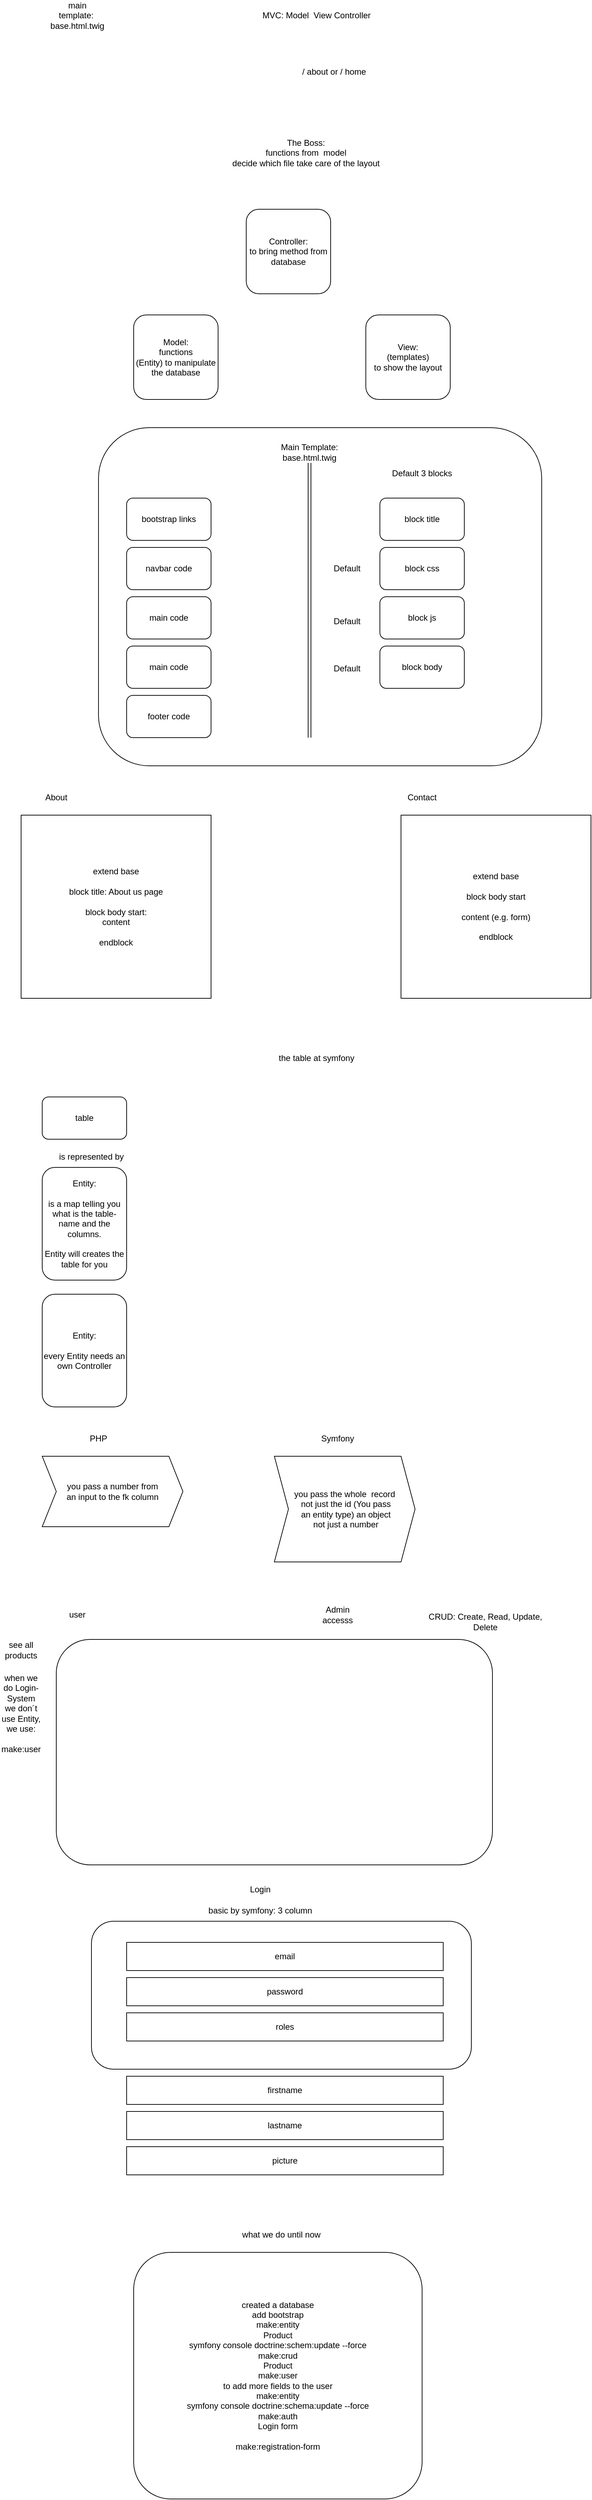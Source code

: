 <mxfile>
    <diagram id="Wi6ID6cuAUUSFF_uBPji" name="Page-1">
        <mxGraphModel dx="1614" dy="1431" grid="1" gridSize="10" guides="1" tooltips="1" connect="1" arrows="1" fold="1" page="1" pageScale="1" pageWidth="850" pageHeight="1100" math="0" shadow="0">
            <root>
                <mxCell id="0"/>
                <mxCell id="1" parent="0"/>
                <mxCell id="2" value="Model:&lt;br&gt;functions&lt;br&gt;(Entity) to manipulate the database" style="rounded=1;whiteSpace=wrap;html=1;" parent="1" vertex="1">
                    <mxGeometry x="80" y="390" width="120" height="120" as="geometry"/>
                </mxCell>
                <mxCell id="3" value="View:&lt;br&gt;(templates)&lt;br&gt;to show the layout" style="rounded=1;whiteSpace=wrap;html=1;" parent="1" vertex="1">
                    <mxGeometry x="410" y="390" width="120" height="120" as="geometry"/>
                </mxCell>
                <mxCell id="4" value="Controller:&lt;br&gt;to bring method from database" style="rounded=1;whiteSpace=wrap;html=1;" parent="1" vertex="1">
                    <mxGeometry x="240" y="240" width="120" height="120" as="geometry"/>
                </mxCell>
                <mxCell id="5" value="MVC: Model&amp;nbsp; View Controller" style="text;html=1;strokeColor=none;fillColor=none;align=center;verticalAlign=middle;whiteSpace=wrap;rounded=0;" parent="1" vertex="1">
                    <mxGeometry x="70" y="-50" width="540" height="30" as="geometry"/>
                </mxCell>
                <mxCell id="6" value="The Boss:&lt;br&gt;functions from&amp;nbsp; model&lt;br&gt;decide which file take care of the layout" style="text;html=1;strokeColor=none;fillColor=none;align=center;verticalAlign=middle;whiteSpace=wrap;rounded=0;" parent="1" vertex="1">
                    <mxGeometry x="70" y="130" width="510" height="60" as="geometry"/>
                </mxCell>
                <mxCell id="8" value="/ about or / home" style="text;html=1;strokeColor=none;fillColor=none;align=center;verticalAlign=middle;whiteSpace=wrap;rounded=0;" parent="1" vertex="1">
                    <mxGeometry x="150" y="30" width="430" height="30" as="geometry"/>
                </mxCell>
                <mxCell id="10" value="main template:&amp;nbsp;&lt;br&gt;base.html.twig" style="text;html=1;strokeColor=none;fillColor=none;align=center;verticalAlign=middle;whiteSpace=wrap;rounded=0;" parent="1" vertex="1">
                    <mxGeometry x="-30" y="-50" width="60" height="30" as="geometry"/>
                </mxCell>
                <mxCell id="15" value="" style="rounded=1;whiteSpace=wrap;html=1;" parent="1" vertex="1">
                    <mxGeometry x="30" y="550" width="630" height="480" as="geometry"/>
                </mxCell>
                <mxCell id="16" value="bootstrap links" style="rounded=1;whiteSpace=wrap;html=1;" parent="1" vertex="1">
                    <mxGeometry x="70" y="650" width="120" height="60" as="geometry"/>
                </mxCell>
                <mxCell id="17" value="navbar code" style="rounded=1;whiteSpace=wrap;html=1;" parent="1" vertex="1">
                    <mxGeometry x="70" y="720" width="120" height="60" as="geometry"/>
                </mxCell>
                <mxCell id="18" value="main code" style="rounded=1;whiteSpace=wrap;html=1;" parent="1" vertex="1">
                    <mxGeometry x="70" y="860" width="120" height="60" as="geometry"/>
                </mxCell>
                <mxCell id="19" value="main code" style="rounded=1;whiteSpace=wrap;html=1;" parent="1" vertex="1">
                    <mxGeometry x="70" y="790" width="120" height="60" as="geometry"/>
                </mxCell>
                <mxCell id="20" value="footer code" style="rounded=1;whiteSpace=wrap;html=1;" parent="1" vertex="1">
                    <mxGeometry x="70" y="930" width="120" height="60" as="geometry"/>
                </mxCell>
                <mxCell id="21" value="" style="shape=link;html=1;" parent="1" target="22" edge="1">
                    <mxGeometry width="100" relative="1" as="geometry">
                        <mxPoint x="330" y="990" as="sourcePoint"/>
                        <mxPoint x="340" y="640" as="targetPoint"/>
                    </mxGeometry>
                </mxCell>
                <mxCell id="22" value="Main Template:&lt;br&gt;base.html.twig" style="text;html=1;strokeColor=none;fillColor=none;align=center;verticalAlign=middle;whiteSpace=wrap;rounded=0;" parent="1" vertex="1">
                    <mxGeometry x="200" y="570" width="260" height="30" as="geometry"/>
                </mxCell>
                <mxCell id="24" value="Default 3 blocks" style="text;html=1;strokeColor=none;fillColor=none;align=center;verticalAlign=middle;whiteSpace=wrap;rounded=0;" parent="1" vertex="1">
                    <mxGeometry x="430" y="600" width="120" height="30" as="geometry"/>
                </mxCell>
                <mxCell id="25" value="block css" style="rounded=1;whiteSpace=wrap;html=1;" parent="1" vertex="1">
                    <mxGeometry x="430" y="720" width="120" height="60" as="geometry"/>
                </mxCell>
                <mxCell id="26" value="block js" style="rounded=1;whiteSpace=wrap;html=1;" parent="1" vertex="1">
                    <mxGeometry x="430" y="790" width="120" height="60" as="geometry"/>
                </mxCell>
                <mxCell id="27" value="block body" style="rounded=1;whiteSpace=wrap;html=1;" parent="1" vertex="1">
                    <mxGeometry x="430" y="860" width="120" height="60" as="geometry"/>
                </mxCell>
                <mxCell id="28" value="Default&amp;nbsp;" style="text;html=1;strokeColor=none;fillColor=none;align=center;verticalAlign=middle;whiteSpace=wrap;rounded=0;" parent="1" vertex="1">
                    <mxGeometry x="350" y="735" width="70" height="30" as="geometry"/>
                </mxCell>
                <mxCell id="29" value="Default&amp;nbsp;" style="text;html=1;strokeColor=none;fillColor=none;align=center;verticalAlign=middle;whiteSpace=wrap;rounded=0;" parent="1" vertex="1">
                    <mxGeometry x="350" y="810" width="70" height="30" as="geometry"/>
                </mxCell>
                <mxCell id="30" value="Default&amp;nbsp;" style="text;html=1;strokeColor=none;fillColor=none;align=center;verticalAlign=middle;whiteSpace=wrap;rounded=0;" parent="1" vertex="1">
                    <mxGeometry x="350" y="877" width="70" height="30" as="geometry"/>
                </mxCell>
                <mxCell id="31" value="block title" style="rounded=1;whiteSpace=wrap;html=1;" parent="1" vertex="1">
                    <mxGeometry x="430" y="650" width="120" height="60" as="geometry"/>
                </mxCell>
                <mxCell id="32" value="extend base&lt;br&gt;&lt;br&gt;block title: About us page&lt;br&gt;&lt;br&gt;block body start:&lt;br&gt;content&lt;br&gt;&lt;br&gt;endblock" style="rounded=0;whiteSpace=wrap;html=1;" parent="1" vertex="1">
                    <mxGeometry x="-80" y="1100" width="270" height="260" as="geometry"/>
                </mxCell>
                <mxCell id="33" value="extend base&lt;br&gt;&lt;br&gt;block body start&lt;br&gt;&lt;br&gt;content (e.g. form)&lt;br&gt;&lt;br&gt;endblock" style="rounded=0;whiteSpace=wrap;html=1;" parent="1" vertex="1">
                    <mxGeometry x="460" y="1100" width="270" height="260" as="geometry"/>
                </mxCell>
                <mxCell id="34" value="About" style="text;html=1;strokeColor=none;fillColor=none;align=center;verticalAlign=middle;whiteSpace=wrap;rounded=0;" parent="1" vertex="1">
                    <mxGeometry x="-60" y="1060" width="60" height="30" as="geometry"/>
                </mxCell>
                <mxCell id="35" value="Contact" style="text;html=1;strokeColor=none;fillColor=none;align=center;verticalAlign=middle;whiteSpace=wrap;rounded=0;" parent="1" vertex="1">
                    <mxGeometry x="460" y="1060" width="60" height="30" as="geometry"/>
                </mxCell>
                <mxCell id="36" value="table" style="rounded=1;whiteSpace=wrap;html=1;" parent="1" vertex="1">
                    <mxGeometry x="-50" y="1500" width="120" height="60" as="geometry"/>
                </mxCell>
                <mxCell id="37" value="the table at symfony" style="text;html=1;strokeColor=none;fillColor=none;align=center;verticalAlign=middle;whiteSpace=wrap;rounded=0;" parent="1" vertex="1">
                    <mxGeometry x="200" y="1430" width="280" height="30" as="geometry"/>
                </mxCell>
                <mxCell id="38" value="is represented by" style="text;html=1;strokeColor=none;fillColor=none;align=center;verticalAlign=middle;whiteSpace=wrap;rounded=0;" parent="1" vertex="1">
                    <mxGeometry x="-50" y="1570" width="140" height="30" as="geometry"/>
                </mxCell>
                <mxCell id="39" value="Entity:&lt;br&gt;&lt;br&gt;is a map telling you what is the table-name and the columns.&lt;br&gt;&lt;br&gt;Entity will creates the table for you" style="rounded=1;whiteSpace=wrap;html=1;" parent="1" vertex="1">
                    <mxGeometry x="-50" y="1600" width="120" height="160" as="geometry"/>
                </mxCell>
                <mxCell id="40" value="Entity:&lt;br&gt;&lt;br&gt;every Entity needs an own Controller" style="rounded=1;whiteSpace=wrap;html=1;" parent="1" vertex="1">
                    <mxGeometry x="-50" y="1780" width="120" height="160" as="geometry"/>
                </mxCell>
                <mxCell id="41" value="you pass a number from &lt;br&gt;an input to the fk column" style="shape=step;perimeter=stepPerimeter;whiteSpace=wrap;html=1;fixedSize=1;" parent="1" vertex="1">
                    <mxGeometry x="-50" y="2010" width="200" height="100" as="geometry"/>
                </mxCell>
                <mxCell id="42" value="you pass the whole&amp;nbsp; record&lt;br&gt;&amp;nbsp;not just the id (You pass&lt;br&gt;&amp;nbsp;an entity type) an object&lt;br&gt;&amp;nbsp;not just a number" style="shape=step;perimeter=stepPerimeter;whiteSpace=wrap;html=1;fixedSize=1;" parent="1" vertex="1">
                    <mxGeometry x="280" y="2010" width="200" height="150" as="geometry"/>
                </mxCell>
                <mxCell id="43" value="PHP" style="text;html=1;strokeColor=none;fillColor=none;align=center;verticalAlign=middle;whiteSpace=wrap;rounded=0;" parent="1" vertex="1">
                    <mxGeometry y="1970" width="60" height="30" as="geometry"/>
                </mxCell>
                <mxCell id="45" value="Symfony" style="text;html=1;strokeColor=none;fillColor=none;align=center;verticalAlign=middle;whiteSpace=wrap;rounded=0;" parent="1" vertex="1">
                    <mxGeometry x="340" y="1970" width="60" height="30" as="geometry"/>
                </mxCell>
                <mxCell id="46" value="" style="rounded=1;whiteSpace=wrap;html=1;" vertex="1" parent="1">
                    <mxGeometry x="-30" y="2270" width="620" height="320" as="geometry"/>
                </mxCell>
                <mxCell id="47" value="user" style="text;html=1;strokeColor=none;fillColor=none;align=center;verticalAlign=middle;whiteSpace=wrap;rounded=0;" vertex="1" parent="1">
                    <mxGeometry x="-30" y="2220" width="60" height="30" as="geometry"/>
                </mxCell>
                <mxCell id="48" value="see all products" style="text;html=1;strokeColor=none;fillColor=none;align=center;verticalAlign=middle;whiteSpace=wrap;rounded=0;" vertex="1" parent="1">
                    <mxGeometry x="-110" y="2270" width="60" height="30" as="geometry"/>
                </mxCell>
                <mxCell id="49" value="Admin accesss" style="text;html=1;strokeColor=none;fillColor=none;align=center;verticalAlign=middle;whiteSpace=wrap;rounded=0;" vertex="1" parent="1">
                    <mxGeometry x="340" y="2220" width="60" height="30" as="geometry"/>
                </mxCell>
                <mxCell id="50" value="CRUD: Create, Read, Update, Delete" style="text;html=1;strokeColor=none;fillColor=none;align=center;verticalAlign=middle;whiteSpace=wrap;rounded=0;" vertex="1" parent="1">
                    <mxGeometry x="490" y="2230" width="180" height="30" as="geometry"/>
                </mxCell>
                <mxCell id="51" value="when we do Login-System we don´t use Entity, we use:&lt;br&gt;&lt;br&gt;make:user" style="text;html=1;strokeColor=none;fillColor=none;align=center;verticalAlign=middle;whiteSpace=wrap;rounded=0;" vertex="1" parent="1">
                    <mxGeometry x="-110" y="2360" width="60" height="30" as="geometry"/>
                </mxCell>
                <mxCell id="52" value="" style="rounded=1;whiteSpace=wrap;html=1;" vertex="1" parent="1">
                    <mxGeometry x="20" y="2670" width="540" height="210" as="geometry"/>
                </mxCell>
                <mxCell id="53" value="Login" style="text;html=1;strokeColor=none;fillColor=none;align=center;verticalAlign=middle;whiteSpace=wrap;rounded=0;" vertex="1" parent="1">
                    <mxGeometry x="230" y="2610" width="60" height="30" as="geometry"/>
                </mxCell>
                <mxCell id="54" value="email" style="rounded=0;whiteSpace=wrap;html=1;" vertex="1" parent="1">
                    <mxGeometry x="70" y="2700" width="450" height="40" as="geometry"/>
                </mxCell>
                <mxCell id="55" value="password" style="rounded=0;whiteSpace=wrap;html=1;" vertex="1" parent="1">
                    <mxGeometry x="70" y="2750" width="450" height="40" as="geometry"/>
                </mxCell>
                <mxCell id="56" value="roles" style="rounded=0;whiteSpace=wrap;html=1;" vertex="1" parent="1">
                    <mxGeometry x="70" y="2800" width="450" height="40" as="geometry"/>
                </mxCell>
                <mxCell id="57" value="lastname" style="rounded=0;whiteSpace=wrap;html=1;" vertex="1" parent="1">
                    <mxGeometry x="70" y="2940" width="450" height="40" as="geometry"/>
                </mxCell>
                <mxCell id="58" value="firstname" style="rounded=0;whiteSpace=wrap;html=1;" vertex="1" parent="1">
                    <mxGeometry x="70" y="2890" width="450" height="40" as="geometry"/>
                </mxCell>
                <mxCell id="59" value="picture" style="rounded=0;whiteSpace=wrap;html=1;" vertex="1" parent="1">
                    <mxGeometry x="70" y="2990" width="450" height="40" as="geometry"/>
                </mxCell>
                <mxCell id="60" value="basic by symfony: 3 column" style="text;html=1;strokeColor=none;fillColor=none;align=center;verticalAlign=middle;whiteSpace=wrap;rounded=0;" vertex="1" parent="1">
                    <mxGeometry x="110" y="2640" width="300" height="30" as="geometry"/>
                </mxCell>
                <mxCell id="62" value="what we do until now" style="text;html=1;strokeColor=none;fillColor=none;align=center;verticalAlign=middle;whiteSpace=wrap;rounded=0;" vertex="1" parent="1">
                    <mxGeometry x="170" y="3100" width="240" height="30" as="geometry"/>
                </mxCell>
                <mxCell id="63" value="created a database&lt;br&gt;add bootstrap&lt;br&gt;make:entity&lt;br&gt;Product&lt;br&gt;symfony console doctrine:schem:update --force&lt;br&gt;make:crud&lt;br&gt;Product&lt;br&gt;make:user&lt;br&gt;to add more fields to the user&lt;br&gt;make:entity&lt;br&gt;symfony console doctrine:schema:update --force&lt;br&gt;make:auth&lt;br&gt;Login form&lt;br&gt;&lt;br&gt;make:registration-form" style="rounded=1;whiteSpace=wrap;html=1;" vertex="1" parent="1">
                    <mxGeometry x="80" y="3140" width="410" height="350" as="geometry"/>
                </mxCell>
            </root>
        </mxGraphModel>
    </diagram>
</mxfile>